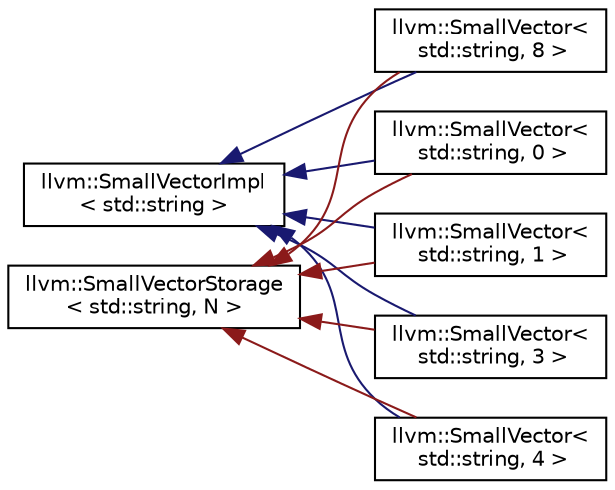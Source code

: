 digraph "Graphical Class Hierarchy"
{
 // LATEX_PDF_SIZE
  bgcolor="transparent";
  edge [fontname="Helvetica",fontsize="10",labelfontname="Helvetica",labelfontsize="10"];
  node [fontname="Helvetica",fontsize="10",shape=record];
  rankdir="LR";
  Node2954 [label="llvm::SmallVectorImpl\l\< std::string \>",height=0.2,width=0.4,color="black",URL="$classllvm_1_1SmallVectorImpl.html",tooltip=" "];
  Node2954 -> Node1 [dir="back",color="midnightblue",fontsize="10",style="solid",fontname="Helvetica"];
  Node1 [label="llvm::SmallVector\<\l std::string, 0 \>",height=0.2,width=0.4,color="black",URL="$classllvm_1_1SmallVector.html",tooltip=" "];
  Node2954 -> Node2 [dir="back",color="midnightblue",fontsize="10",style="solid",fontname="Helvetica"];
  Node2 [label="llvm::SmallVector\<\l std::string, 1 \>",height=0.2,width=0.4,color="black",URL="$classllvm_1_1SmallVector.html",tooltip=" "];
  Node2954 -> Node3 [dir="back",color="midnightblue",fontsize="10",style="solid",fontname="Helvetica"];
  Node3 [label="llvm::SmallVector\<\l std::string, 3 \>",height=0.2,width=0.4,color="black",URL="$classllvm_1_1SmallVector.html",tooltip=" "];
  Node2954 -> Node4 [dir="back",color="midnightblue",fontsize="10",style="solid",fontname="Helvetica"];
  Node4 [label="llvm::SmallVector\<\l std::string, 4 \>",height=0.2,width=0.4,color="black",URL="$classllvm_1_1SmallVector.html",tooltip=" "];
  Node2954 -> Node5 [dir="back",color="midnightblue",fontsize="10",style="solid",fontname="Helvetica"];
  Node5 [label="llvm::SmallVector\<\l std::string, 8 \>",height=0.2,width=0.4,color="black",URL="$classllvm_1_1SmallVector.html",tooltip=" "];
  Node0 [label="llvm::SmallVectorStorage\l\< std::string, N \>",height=0.2,width=0.4,color="black",URL="$structllvm_1_1SmallVectorStorage.html",tooltip=" "];
  Node0 -> Node1 [dir="back",color="firebrick4",fontsize="10",style="solid",fontname="Helvetica"];
  Node0 -> Node2 [dir="back",color="firebrick4",fontsize="10",style="solid",fontname="Helvetica"];
  Node0 -> Node3 [dir="back",color="firebrick4",fontsize="10",style="solid",fontname="Helvetica"];
  Node0 -> Node4 [dir="back",color="firebrick4",fontsize="10",style="solid",fontname="Helvetica"];
  Node0 -> Node5 [dir="back",color="firebrick4",fontsize="10",style="solid",fontname="Helvetica"];
}
